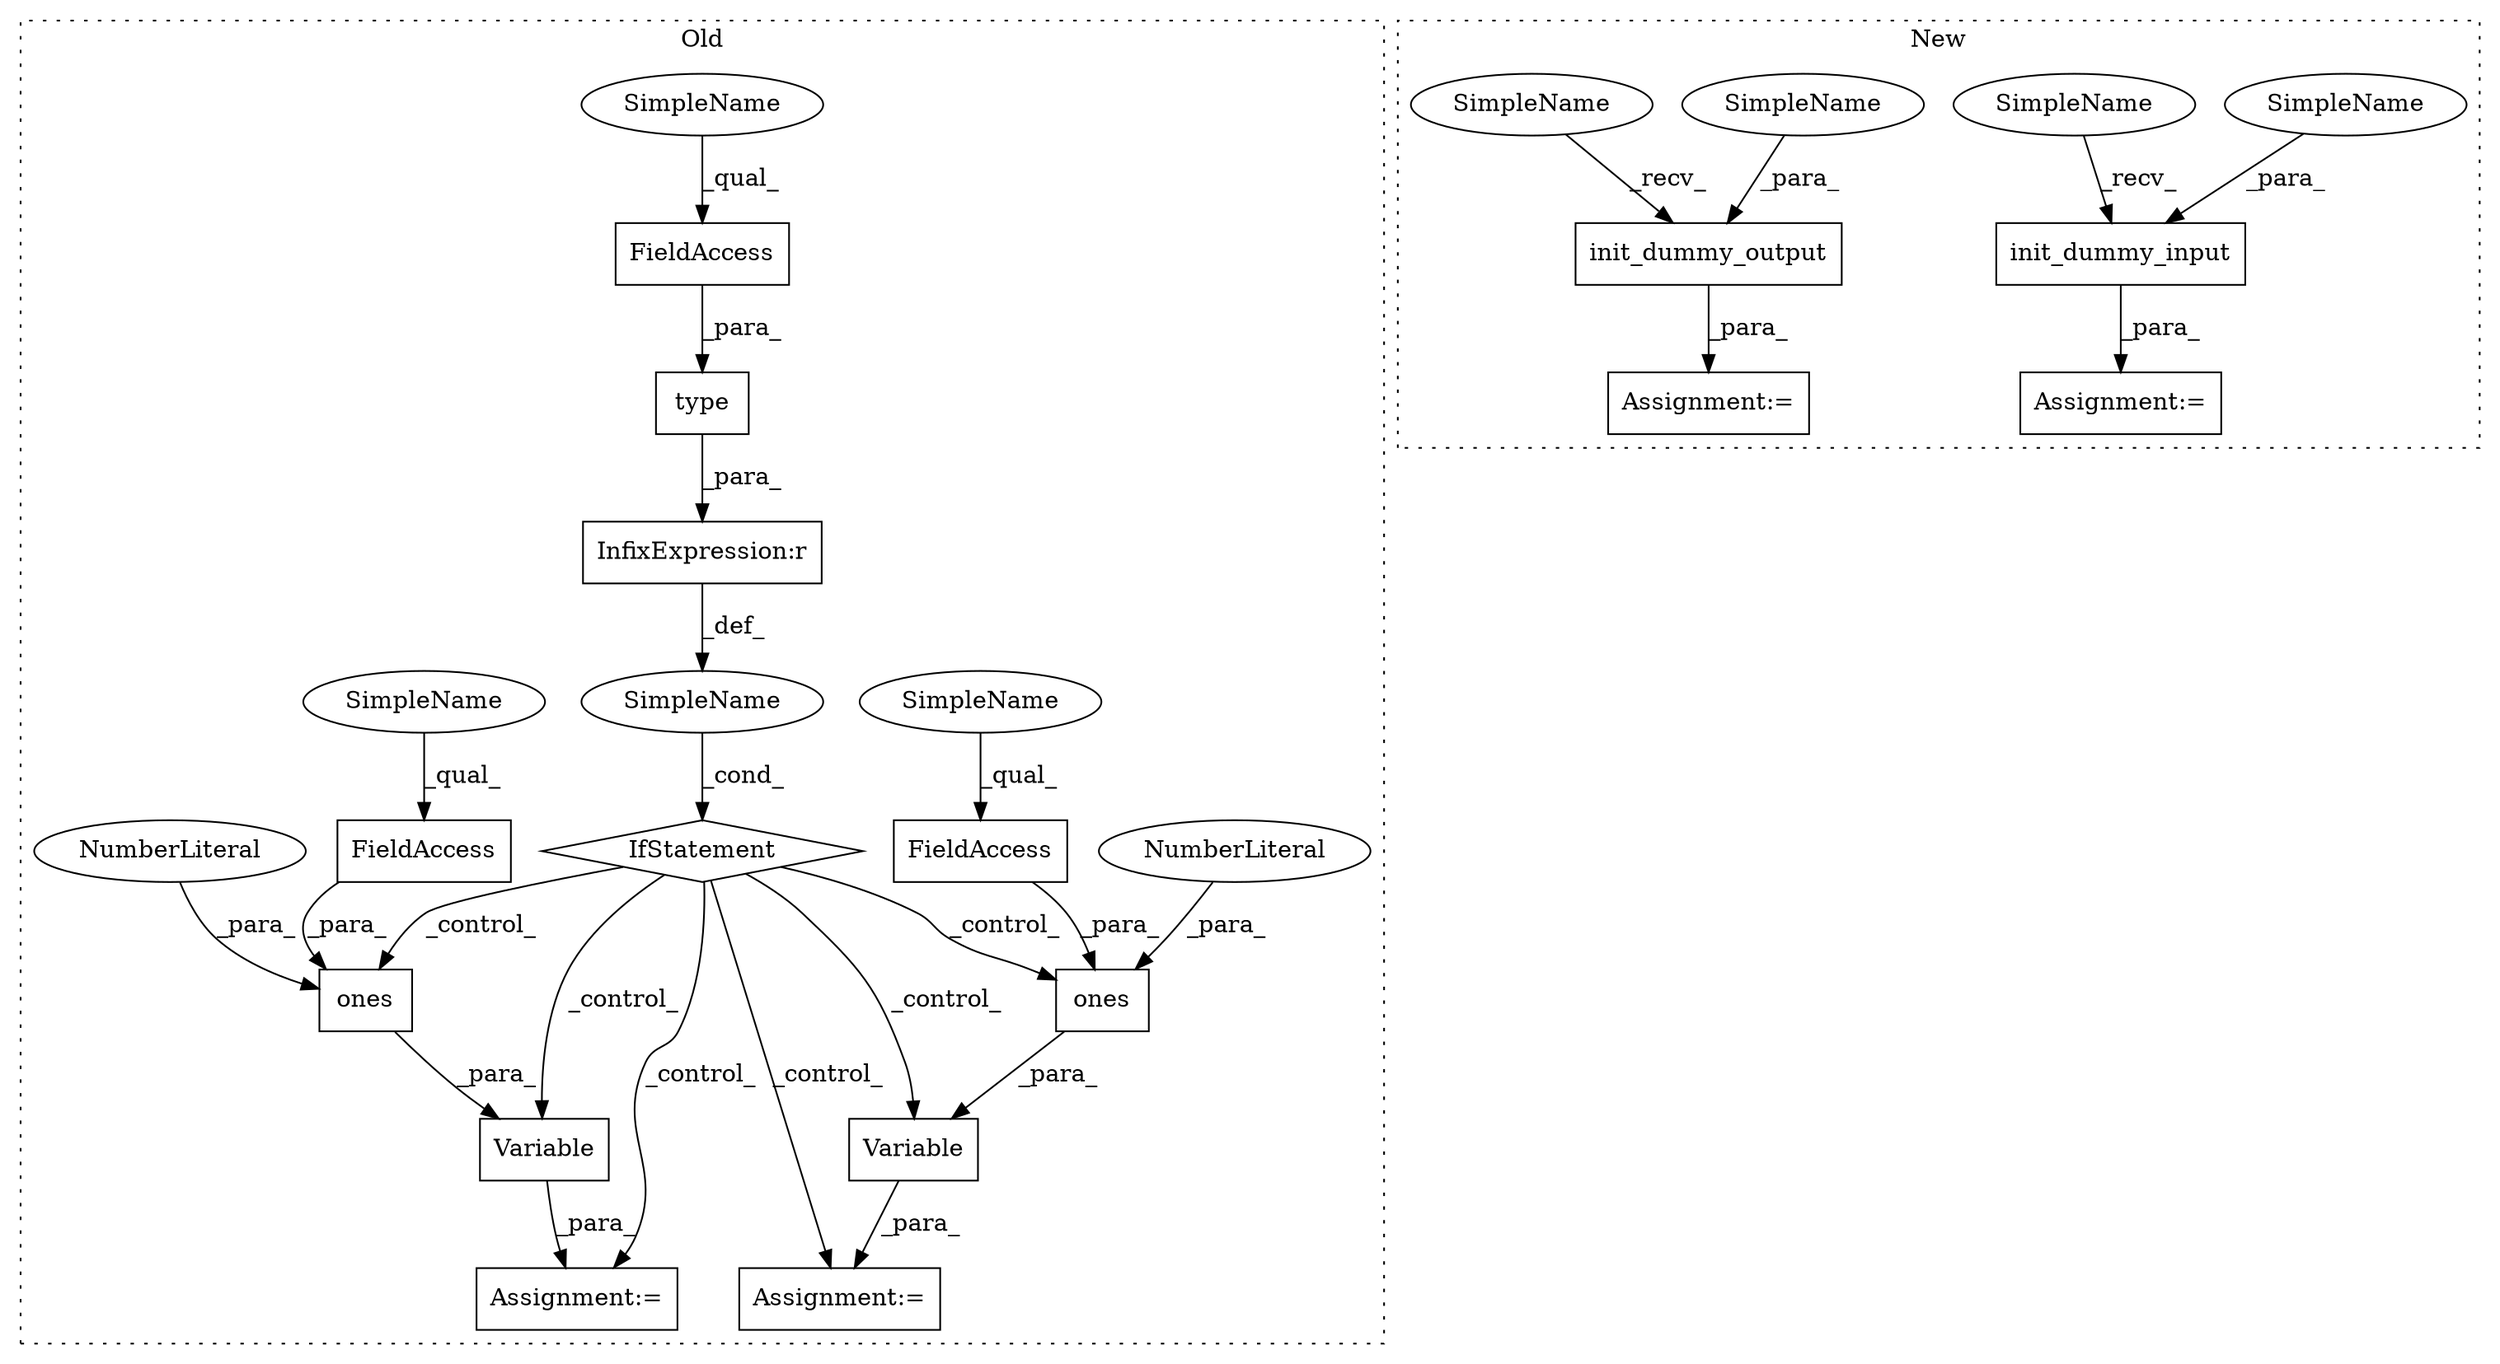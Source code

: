 digraph G {
subgraph cluster0 {
1 [label="Variable" a="32" s="3917,3950" l="9,1" shape="box"];
3 [label="SimpleName" a="42" s="" l="" shape="ellipse"];
4 [label="ones" a="32" s="3864,3881" l="5,1" shape="box"];
5 [label="NumberLiteral" a="34" s="3869" l="1" shape="ellipse"];
6 [label="Variable" a="32" s="3849,3882" l="9,1" shape="box"];
7 [label="type" a="32" s="3804,3819" l="5,1" shape="box"];
8 [label="InfixExpression:r" a="27" s="3820" l="4" shape="box"];
10 [label="FieldAccess" a="22" s="3871" l="10" shape="box"];
11 [label="FieldAccess" a="22" s="3939" l="10" shape="box"];
12 [label="FieldAccess" a="22" s="3809" l="10" shape="box"];
13 [label="IfStatement" a="25" s="3800,3827" l="4,2" shape="diamond"];
14 [label="ones" a="32" s="3932,3949" l="5,1" shape="box"];
15 [label="NumberLiteral" a="34" s="3937" l="1" shape="ellipse"];
17 [label="Assignment:=" a="7" s="3916" l="1" shape="box"];
18 [label="Assignment:=" a="7" s="3848" l="1" shape="box"];
20 [label="SimpleName" a="42" s="3939" l="3" shape="ellipse"];
21 [label="SimpleName" a="42" s="3871" l="3" shape="ellipse"];
22 [label="SimpleName" a="42" s="3809" l="3" shape="ellipse"];
label = "Old";
style="dotted";
}
subgraph cluster1 {
2 [label="init_dummy_input" a="32" s="4657,4677" l="17,1" shape="box"];
9 [label="init_dummy_output" a="32" s="4702,4723" l="18,1" shape="box"];
16 [label="Assignment:=" a="7" s="4990" l="1" shape="box"];
19 [label="Assignment:=" a="7" s="4696" l="1" shape="box"];
23 [label="SimpleName" a="42" s="4720" l="3" shape="ellipse"];
24 [label="SimpleName" a="42" s="4674" l="3" shape="ellipse"];
25 [label="SimpleName" a="42" s="4652" l="4" shape="ellipse"];
26 [label="SimpleName" a="42" s="4697" l="4" shape="ellipse"];
label = "New";
style="dotted";
}
1 -> 17 [label="_para_"];
2 -> 16 [label="_para_"];
3 -> 13 [label="_cond_"];
4 -> 6 [label="_para_"];
5 -> 4 [label="_para_"];
6 -> 18 [label="_para_"];
7 -> 8 [label="_para_"];
8 -> 3 [label="_def_"];
9 -> 19 [label="_para_"];
10 -> 4 [label="_para_"];
11 -> 14 [label="_para_"];
12 -> 7 [label="_para_"];
13 -> 18 [label="_control_"];
13 -> 4 [label="_control_"];
13 -> 6 [label="_control_"];
13 -> 17 [label="_control_"];
13 -> 14 [label="_control_"];
13 -> 1 [label="_control_"];
14 -> 1 [label="_para_"];
15 -> 14 [label="_para_"];
20 -> 11 [label="_qual_"];
21 -> 10 [label="_qual_"];
22 -> 12 [label="_qual_"];
23 -> 9 [label="_para_"];
24 -> 2 [label="_para_"];
25 -> 2 [label="_recv_"];
26 -> 9 [label="_recv_"];
}